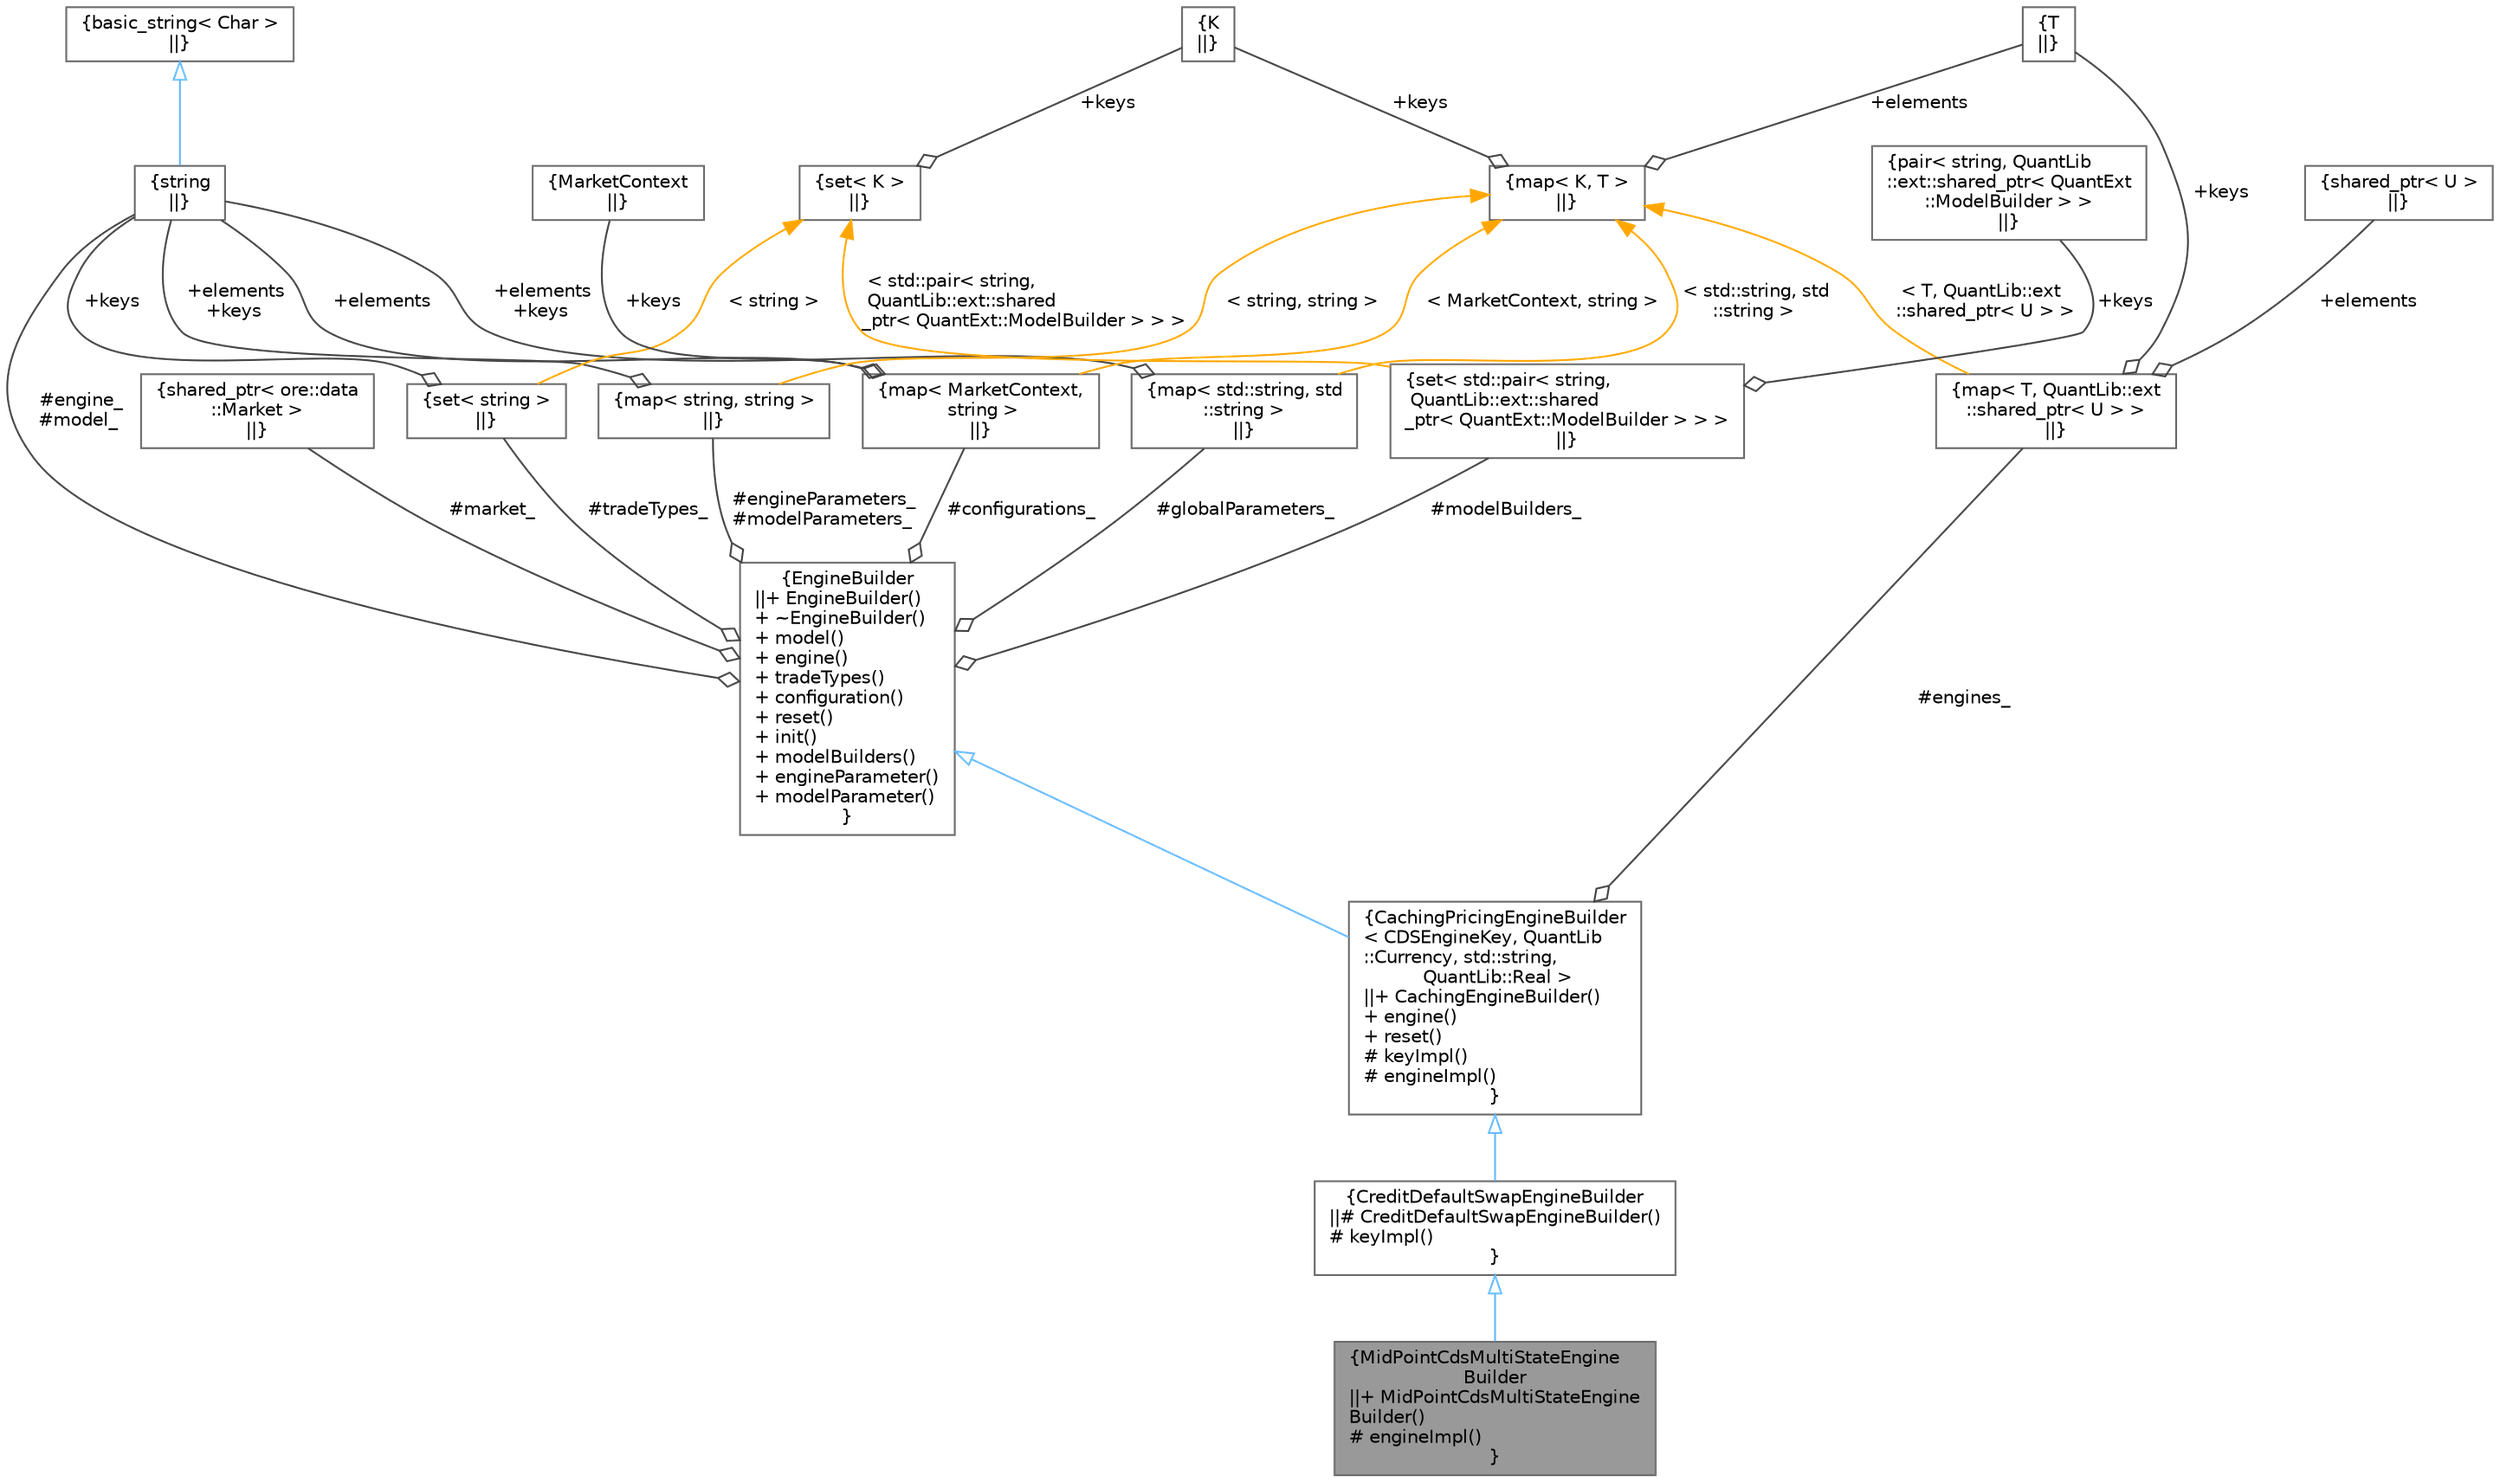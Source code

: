 digraph "MidPointCdsMultiStateEngineBuilder"
{
 // INTERACTIVE_SVG=YES
 // LATEX_PDF_SIZE
  bgcolor="transparent";
  edge [fontname=Helvetica,fontsize=10,labelfontname=Helvetica,labelfontsize=10];
  node [fontname=Helvetica,fontsize=10,shape=box,height=0.2,width=0.4];
  Node1 [label="{MidPointCdsMultiStateEngine\lBuilder\n||+ MidPointCdsMultiStateEngine\lBuilder()\l# engineImpl()\l}",height=0.2,width=0.4,color="gray40", fillcolor="grey60", style="filled", fontcolor="black",tooltip="Multi State Engine Builder class for CDS."];
  Node2 -> Node1 [dir="back",color="steelblue1",style="solid",arrowtail="onormal"];
  Node2 [label="{CreditDefaultSwapEngineBuilder\n||# CreditDefaultSwapEngineBuilder()\l# keyImpl()\l}",height=0.2,width=0.4,color="gray40", fillcolor="white", style="filled",URL="$classore_1_1data_1_1_credit_default_swap_engine_builder.html",tooltip="Engine builder base class for credit default swaps."];
  Node3 -> Node2 [dir="back",color="steelblue1",style="solid",arrowtail="onormal"];
  Node3 [label="{CachingPricingEngineBuilder\l\< CDSEngineKey, QuantLib\l::Currency, std::string,\l QuantLib::Real \>\n||+ CachingEngineBuilder()\l+ engine()\l+ reset()\l# keyImpl()\l# engineImpl()\l}",height=0.2,width=0.4,color="gray40", fillcolor="white", style="filled",URL="$classore_1_1data_1_1_caching_engine_builder.html",tooltip="Abstract template EngineBuilder class that can cache engines and coupon pricers."];
  Node4 -> Node3 [dir="back",color="steelblue1",style="solid",arrowtail="onormal"];
  Node4 [label="{EngineBuilder\n||+ EngineBuilder()\l+ ~EngineBuilder()\l+ model()\l+ engine()\l+ tradeTypes()\l+ configuration()\l+ reset()\l+ init()\l+ modelBuilders()\l+ engineParameter()\l+ modelParameter()\l}",height=0.2,width=0.4,color="gray40", fillcolor="white", style="filled",URL="$classore_1_1data_1_1_engine_builder.html",tooltip="Base PricingEngine Builder class for a specific model and engine."];
  Node5 -> Node4 [color="grey25",style="solid",label=" #engine_\n#model_" ,arrowhead="odiamond"];
  Node5 [label="{string\n||}",height=0.2,width=0.4,color="gray40", fillcolor="white", style="filled",tooltip=" "];
  Node6 -> Node5 [dir="back",color="steelblue1",style="solid",arrowtail="onormal"];
  Node6 [label="{basic_string\< Char \>\n||}",height=0.2,width=0.4,color="gray40", fillcolor="white", style="filled",tooltip=" "];
  Node7 -> Node4 [color="grey25",style="solid",label=" #tradeTypes_" ,arrowhead="odiamond"];
  Node7 [label="{set\< string \>\n||}",height=0.2,width=0.4,color="gray40", fillcolor="white", style="filled",tooltip=" "];
  Node5 -> Node7 [color="grey25",style="solid",label=" +keys" ,arrowhead="odiamond"];
  Node8 -> Node7 [dir="back",color="orange",style="solid",label=" \< string \>" ];
  Node8 [label="{set\< K \>\n||}",height=0.2,width=0.4,color="gray40", fillcolor="white", style="filled",tooltip=" "];
  Node9 -> Node8 [color="grey25",style="solid",label=" +keys" ,arrowhead="odiamond"];
  Node9 [label="{K\n||}",height=0.2,width=0.4,color="gray40", fillcolor="white", style="filled",tooltip=" "];
  Node10 -> Node4 [color="grey25",style="solid",label=" #market_" ,arrowhead="odiamond"];
  Node10 [label="{shared_ptr\< ore::data\l::Market \>\n||}",height=0.2,width=0.4,color="gray40", fillcolor="white", style="filled",tooltip=" "];
  Node11 -> Node4 [color="grey25",style="solid",label=" #configurations_" ,arrowhead="odiamond"];
  Node11 [label="{map\< MarketContext,\l string \>\n||}",height=0.2,width=0.4,color="gray40", fillcolor="white", style="filled",tooltip=" "];
  Node12 -> Node11 [color="grey25",style="solid",label=" +keys" ,arrowhead="odiamond"];
  Node12 [label="{MarketContext\n||}",height=0.2,width=0.4,color="gray40", fillcolor="white", style="filled",tooltip=" "];
  Node5 -> Node11 [color="grey25",style="solid",label=" +elements" ,arrowhead="odiamond"];
  Node13 -> Node11 [dir="back",color="orange",style="solid",label=" \< MarketContext, string \>" ];
  Node13 [label="{map\< K, T \>\n||}",height=0.2,width=0.4,color="gray40", fillcolor="white", style="filled",tooltip=" "];
  Node9 -> Node13 [color="grey25",style="solid",label=" +keys" ,arrowhead="odiamond"];
  Node14 -> Node13 [color="grey25",style="solid",label=" +elements" ,arrowhead="odiamond"];
  Node14 [label="{T\n||}",height=0.2,width=0.4,color="gray40", fillcolor="white", style="filled",tooltip=" "];
  Node15 -> Node4 [color="grey25",style="solid",label=" #engineParameters_\n#modelParameters_" ,arrowhead="odiamond"];
  Node15 [label="{map\< string, string \>\n||}",height=0.2,width=0.4,color="gray40", fillcolor="white", style="filled",tooltip=" "];
  Node5 -> Node15 [color="grey25",style="solid",label=" +elements\n+keys" ,arrowhead="odiamond"];
  Node13 -> Node15 [dir="back",color="orange",style="solid",label=" \< string, string \>" ];
  Node16 -> Node4 [color="grey25",style="solid",label=" #globalParameters_" ,arrowhead="odiamond"];
  Node16 [label="{map\< std::string, std\l::string \>\n||}",height=0.2,width=0.4,color="gray40", fillcolor="white", style="filled",tooltip=" "];
  Node5 -> Node16 [color="grey25",style="solid",label=" +elements\n+keys" ,arrowhead="odiamond"];
  Node13 -> Node16 [dir="back",color="orange",style="solid",label=" \< std::string, std\l::string \>" ];
  Node17 -> Node4 [color="grey25",style="solid",label=" #modelBuilders_" ,arrowhead="odiamond"];
  Node17 [label="{set\< std::pair\< string,\l QuantLib::ext::shared\l_ptr\< QuantExt::ModelBuilder \> \> \>\n||}",height=0.2,width=0.4,color="gray40", fillcolor="white", style="filled",tooltip=" "];
  Node18 -> Node17 [color="grey25",style="solid",label=" +keys" ,arrowhead="odiamond"];
  Node18 [label="{pair\< string, QuantLib\l::ext::shared_ptr\< QuantExt\l::ModelBuilder \> \>\n||}",height=0.2,width=0.4,color="gray40", fillcolor="white", style="filled",tooltip=" "];
  Node8 -> Node17 [dir="back",color="orange",style="solid",label=" \< std::pair\< string,\l QuantLib::ext::shared\l_ptr\< QuantExt::ModelBuilder \> \> \>" ];
  Node19 -> Node3 [color="grey25",style="solid",label=" #engines_" ,arrowhead="odiamond"];
  Node19 [label="{map\< T, QuantLib::ext\l::shared_ptr\< U \> \>\n||}",height=0.2,width=0.4,color="gray40", fillcolor="white", style="filled",tooltip=" "];
  Node14 -> Node19 [color="grey25",style="solid",label=" +keys" ,arrowhead="odiamond"];
  Node20 -> Node19 [color="grey25",style="solid",label=" +elements" ,arrowhead="odiamond"];
  Node20 [label="{shared_ptr\< U \>\n||}",height=0.2,width=0.4,color="gray40", fillcolor="white", style="filled",tooltip=" "];
  Node13 -> Node19 [dir="back",color="orange",style="solid",label=" \< T, QuantLib::ext\l::shared_ptr\< U \> \>" ];
}
